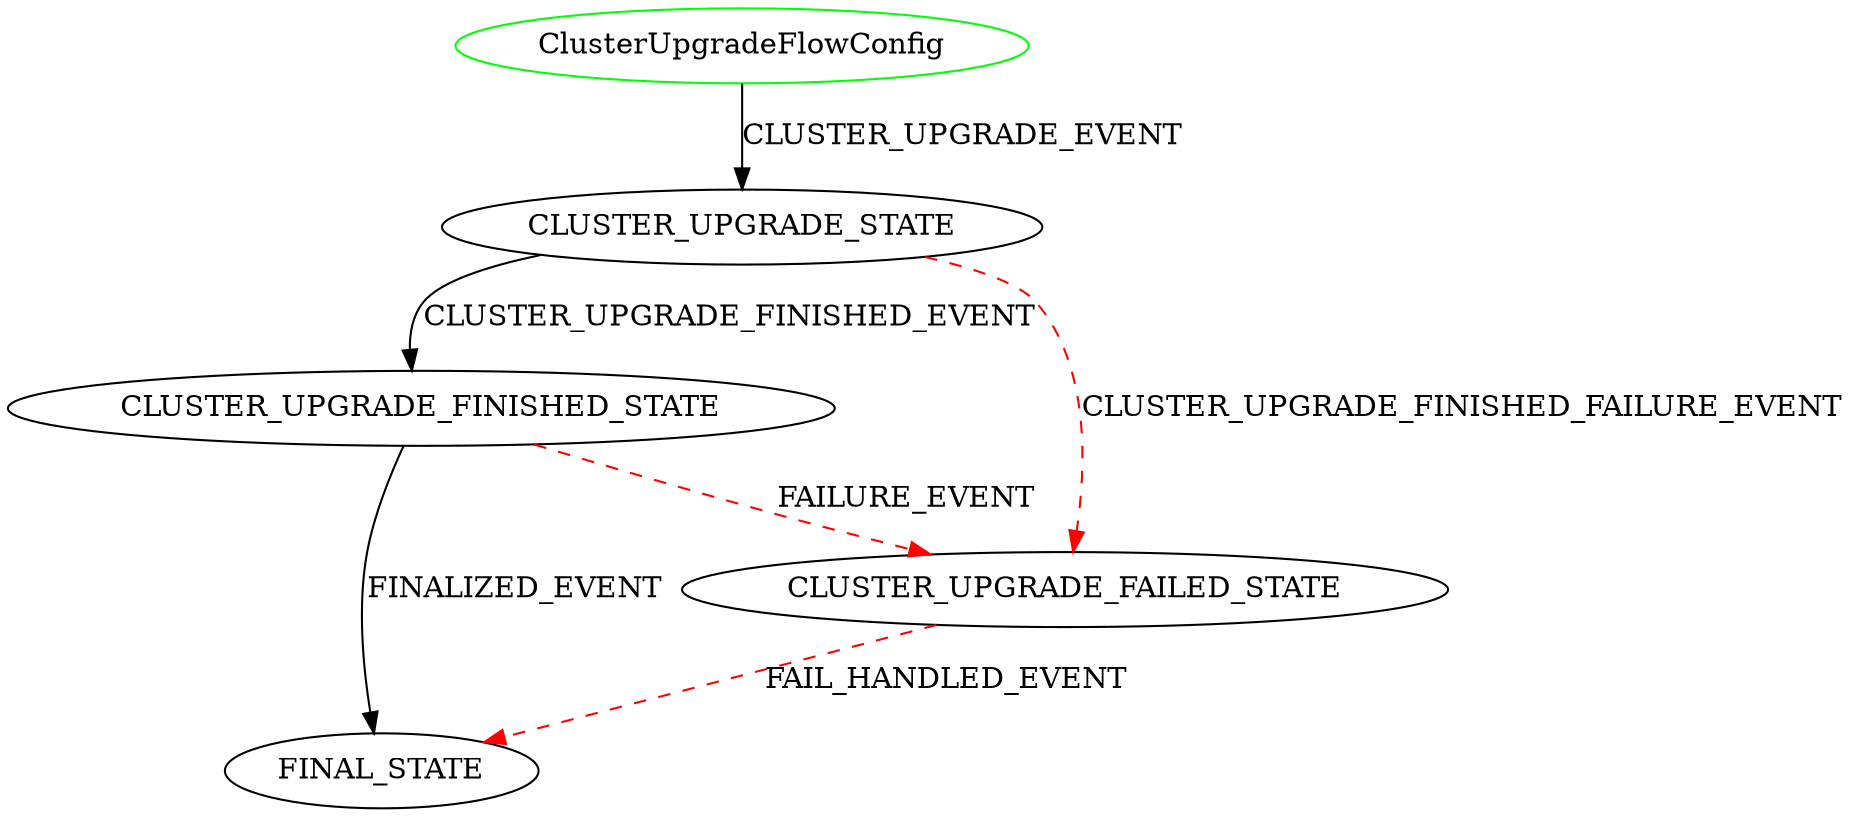digraph {
INIT_STATE [label="ClusterUpgradeFlowConfig" shape=ellipse color=green];
INIT_STATE -> CLUSTER_UPGRADE_STATE [label="CLUSTER_UPGRADE_EVENT" color=black style=solid];
CLUSTER_UPGRADE_STATE -> CLUSTER_UPGRADE_FINISHED_STATE [label="CLUSTER_UPGRADE_FINISHED_EVENT" color=black style=solid];
CLUSTER_UPGRADE_STATE -> CLUSTER_UPGRADE_FAILED_STATE [label="CLUSTER_UPGRADE_FINISHED_FAILURE_EVENT" color=red style=dashed];
CLUSTER_UPGRADE_FAILED_STATE -> FINAL_STATE [label="FAIL_HANDLED_EVENT" color=red style=dashed];
CLUSTER_UPGRADE_FINISHED_STATE -> FINAL_STATE [label="FINALIZED_EVENT" color=black style=solid];
CLUSTER_UPGRADE_FINISHED_STATE -> CLUSTER_UPGRADE_FAILED_STATE [label="FAILURE_EVENT" color=red style=dashed];
}